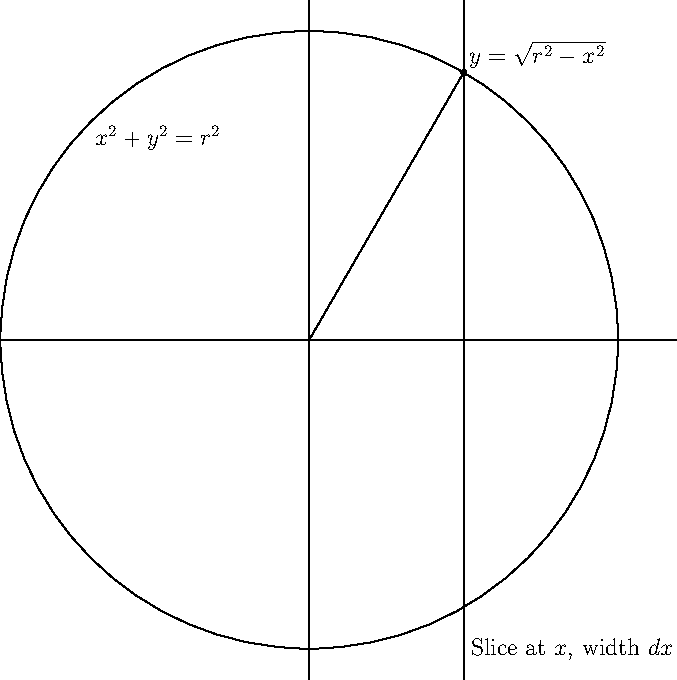 size(12cm,12cm);
import graph;
xaxis();
yaxis();

draw(unitcircle);

draw((0.5,1.1)--(0.5,-1.1));

draw((0,0)--(0.5,0.866));

dot("$y = \sqrt{r^2-x^2}$",(0.5,0.866),NE);
label("$x^2 + y^2 = r^2$",(-0.71,0.71),SE);
label("Slice at $x$, width $dx$",(0.5,-1),E);
